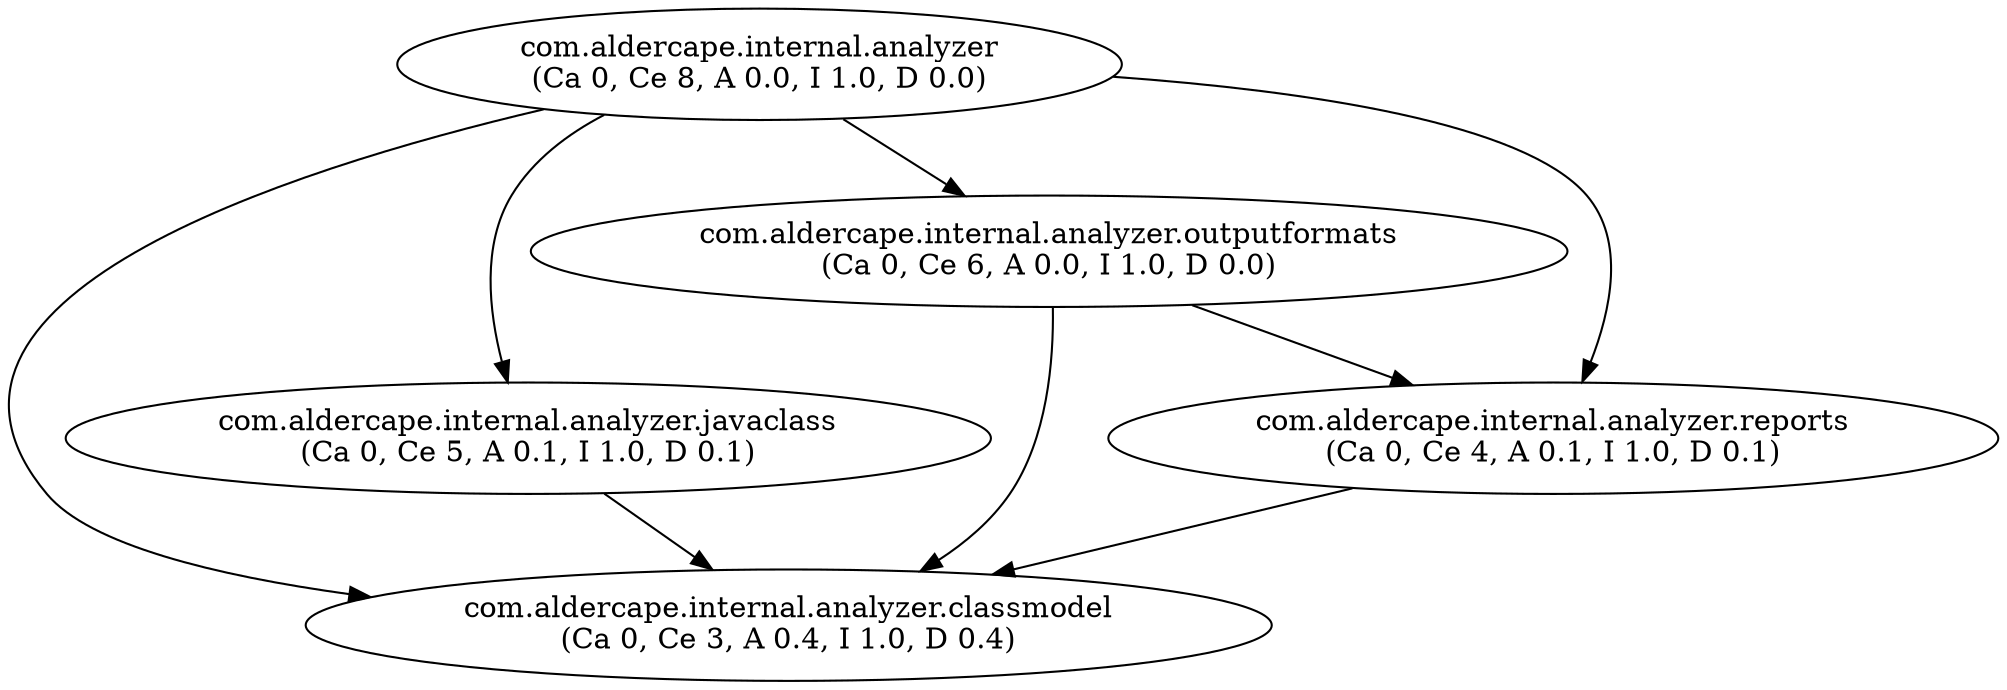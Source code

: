 digraph G {
"com.aldercape.internal.analyzer" [label="com.aldercape.internal.analyzer\n(Ca 0, Ce 8, A 0.0, I 1.0, D 0.0)"];
"com.aldercape.internal.analyzer.classmodel" [label="com.aldercape.internal.analyzer.classmodel\n(Ca 0, Ce 3, A 0.4, I 1.0, D 0.4)"];
"com.aldercape.internal.analyzer.javaclass" [label="com.aldercape.internal.analyzer.javaclass\n(Ca 0, Ce 5, A 0.1, I 1.0, D 0.1)"];
"com.aldercape.internal.analyzer.outputformats" [label="com.aldercape.internal.analyzer.outputformats\n(Ca 0, Ce 6, A 0.0, I 1.0, D 0.0)"];
"com.aldercape.internal.analyzer.reports" [label="com.aldercape.internal.analyzer.reports\n(Ca 0, Ce 4, A 0.1, I 1.0, D 0.1)"];
"com.aldercape.internal.analyzer" -> "com.aldercape.internal.analyzer.classmodel";
"com.aldercape.internal.analyzer" -> "com.aldercape.internal.analyzer.javaclass";
"com.aldercape.internal.analyzer" -> "com.aldercape.internal.analyzer.outputformats";
"com.aldercape.internal.analyzer" -> "com.aldercape.internal.analyzer.reports";
"com.aldercape.internal.analyzer.javaclass" -> "com.aldercape.internal.analyzer.classmodel";
"com.aldercape.internal.analyzer.outputformats" -> "com.aldercape.internal.analyzer.classmodel";
"com.aldercape.internal.analyzer.outputformats" -> "com.aldercape.internal.analyzer.reports";
"com.aldercape.internal.analyzer.reports" -> "com.aldercape.internal.analyzer.classmodel";
}
